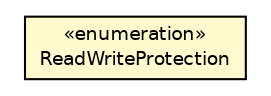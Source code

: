 #!/usr/local/bin/dot
#
# Class diagram 
# Generated by UMLGraph version R5_7_2-3-gee82a7 (http://www.umlgraph.org/)
#

digraph G {
	edge [fontname="Helvetica",fontsize=10,labelfontname="Helvetica",labelfontsize=10];
	node [fontname="Helvetica",fontsize=10,shape=plaintext];
	nodesep=0.25;
	ranksep=0.5;
	// com.st.st25sdk.TagHelper.ReadWriteProtection
	c34388 [label=<<table title="com.st.st25sdk.TagHelper.ReadWriteProtection" border="0" cellborder="1" cellspacing="0" cellpadding="2" port="p" bgcolor="lemonChiffon" href="./TagHelper.ReadWriteProtection.html">
		<tr><td><table border="0" cellspacing="0" cellpadding="1">
<tr><td align="center" balign="center"> &#171;enumeration&#187; </td></tr>
<tr><td align="center" balign="center"> ReadWriteProtection </td></tr>
		</table></td></tr>
		</table>>, URL="./TagHelper.ReadWriteProtection.html", fontname="Helvetica", fontcolor="black", fontsize=9.0];
}

